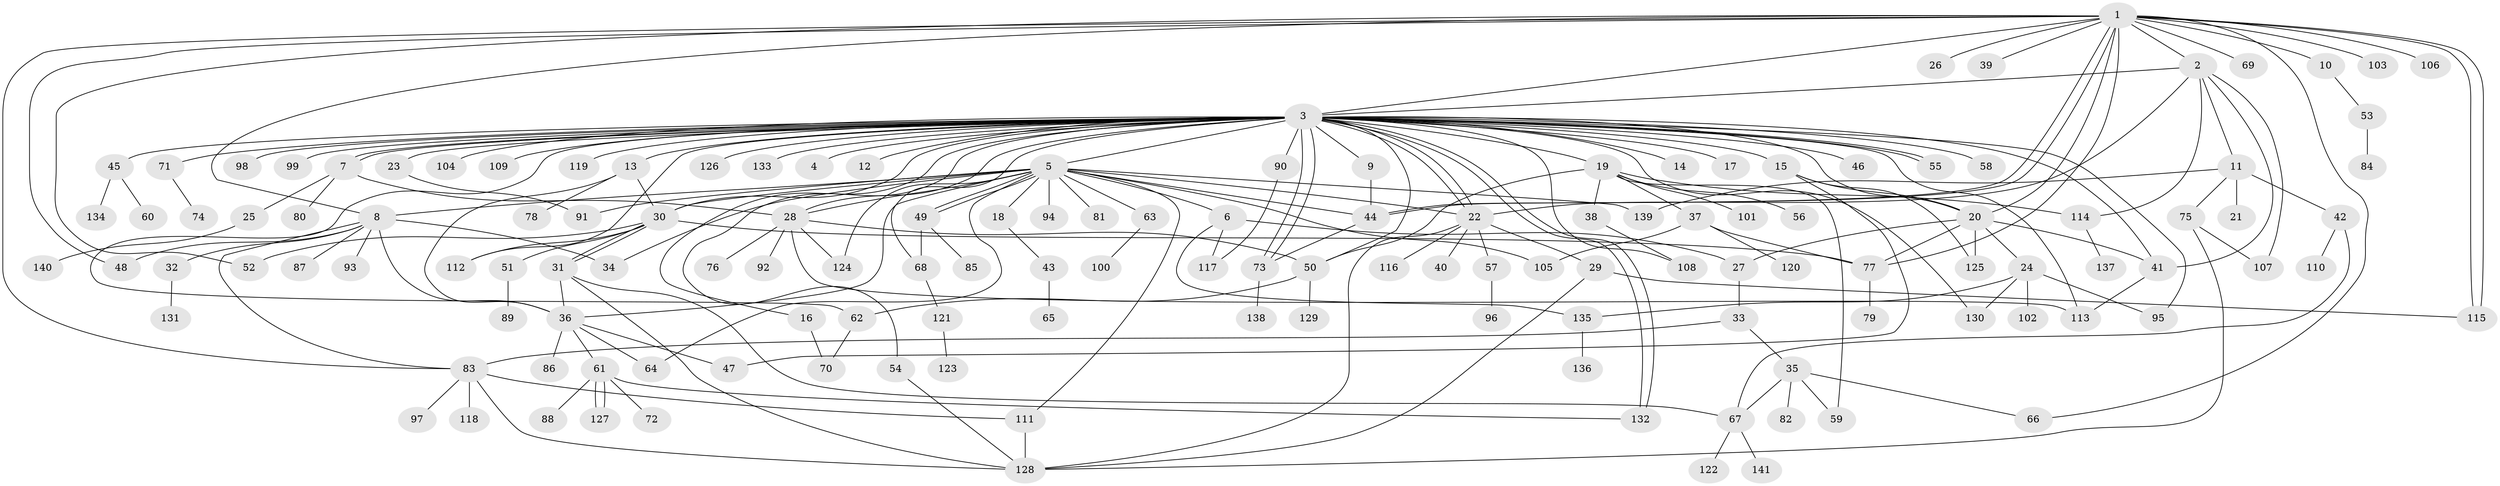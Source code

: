 // coarse degree distribution, {16: 0.014084507042253521, 7: 0.07042253521126761, 22: 0.014084507042253521, 5: 0.028169014084507043, 19: 0.014084507042253521, 4: 0.11267605633802817, 3: 0.09859154929577464, 8: 0.028169014084507043, 2: 0.2535211267605634, 6: 0.04225352112676056, 1: 0.323943661971831}
// Generated by graph-tools (version 1.1) at 2025/43/03/06/25 01:43:19]
// undirected, 141 vertices, 212 edges
graph export_dot {
graph [start="1"]
  node [color=gray90,style=filled];
  1;
  2;
  3;
  4;
  5;
  6;
  7;
  8;
  9;
  10;
  11;
  12;
  13;
  14;
  15;
  16;
  17;
  18;
  19;
  20;
  21;
  22;
  23;
  24;
  25;
  26;
  27;
  28;
  29;
  30;
  31;
  32;
  33;
  34;
  35;
  36;
  37;
  38;
  39;
  40;
  41;
  42;
  43;
  44;
  45;
  46;
  47;
  48;
  49;
  50;
  51;
  52;
  53;
  54;
  55;
  56;
  57;
  58;
  59;
  60;
  61;
  62;
  63;
  64;
  65;
  66;
  67;
  68;
  69;
  70;
  71;
  72;
  73;
  74;
  75;
  76;
  77;
  78;
  79;
  80;
  81;
  82;
  83;
  84;
  85;
  86;
  87;
  88;
  89;
  90;
  91;
  92;
  93;
  94;
  95;
  96;
  97;
  98;
  99;
  100;
  101;
  102;
  103;
  104;
  105;
  106;
  107;
  108;
  109;
  110;
  111;
  112;
  113;
  114;
  115;
  116;
  117;
  118;
  119;
  120;
  121;
  122;
  123;
  124;
  125;
  126;
  127;
  128;
  129;
  130;
  131;
  132;
  133;
  134;
  135;
  136;
  137;
  138;
  139;
  140;
  141;
  1 -- 2;
  1 -- 3;
  1 -- 8;
  1 -- 10;
  1 -- 20;
  1 -- 26;
  1 -- 39;
  1 -- 44;
  1 -- 44;
  1 -- 48;
  1 -- 52;
  1 -- 66;
  1 -- 69;
  1 -- 77;
  1 -- 83;
  1 -- 103;
  1 -- 106;
  1 -- 115;
  1 -- 115;
  2 -- 3;
  2 -- 11;
  2 -- 22;
  2 -- 41;
  2 -- 107;
  2 -- 114;
  3 -- 4;
  3 -- 5;
  3 -- 7;
  3 -- 7;
  3 -- 9;
  3 -- 12;
  3 -- 13;
  3 -- 14;
  3 -- 15;
  3 -- 16;
  3 -- 17;
  3 -- 19;
  3 -- 20;
  3 -- 22;
  3 -- 22;
  3 -- 23;
  3 -- 28;
  3 -- 30;
  3 -- 41;
  3 -- 45;
  3 -- 46;
  3 -- 50;
  3 -- 54;
  3 -- 55;
  3 -- 55;
  3 -- 58;
  3 -- 62;
  3 -- 68;
  3 -- 71;
  3 -- 73;
  3 -- 73;
  3 -- 90;
  3 -- 95;
  3 -- 98;
  3 -- 99;
  3 -- 104;
  3 -- 108;
  3 -- 109;
  3 -- 112;
  3 -- 113;
  3 -- 119;
  3 -- 126;
  3 -- 130;
  3 -- 132;
  3 -- 132;
  3 -- 133;
  5 -- 6;
  5 -- 8;
  5 -- 18;
  5 -- 22;
  5 -- 28;
  5 -- 30;
  5 -- 34;
  5 -- 36;
  5 -- 44;
  5 -- 49;
  5 -- 49;
  5 -- 63;
  5 -- 64;
  5 -- 81;
  5 -- 91;
  5 -- 94;
  5 -- 105;
  5 -- 111;
  5 -- 124;
  5 -- 139;
  6 -- 27;
  6 -- 117;
  6 -- 135;
  7 -- 25;
  7 -- 28;
  7 -- 80;
  8 -- 32;
  8 -- 34;
  8 -- 36;
  8 -- 48;
  8 -- 83;
  8 -- 87;
  8 -- 93;
  9 -- 44;
  10 -- 53;
  11 -- 21;
  11 -- 42;
  11 -- 75;
  11 -- 139;
  13 -- 30;
  13 -- 36;
  13 -- 78;
  15 -- 20;
  15 -- 47;
  15 -- 125;
  16 -- 70;
  18 -- 43;
  19 -- 37;
  19 -- 38;
  19 -- 50;
  19 -- 56;
  19 -- 59;
  19 -- 101;
  19 -- 114;
  20 -- 24;
  20 -- 27;
  20 -- 41;
  20 -- 77;
  20 -- 125;
  22 -- 29;
  22 -- 40;
  22 -- 57;
  22 -- 116;
  22 -- 128;
  23 -- 91;
  24 -- 95;
  24 -- 102;
  24 -- 130;
  24 -- 135;
  25 -- 140;
  27 -- 33;
  28 -- 50;
  28 -- 76;
  28 -- 92;
  28 -- 113;
  28 -- 124;
  29 -- 115;
  29 -- 128;
  30 -- 31;
  30 -- 31;
  30 -- 51;
  30 -- 52;
  30 -- 77;
  30 -- 112;
  31 -- 36;
  31 -- 67;
  31 -- 128;
  32 -- 131;
  33 -- 35;
  33 -- 83;
  35 -- 59;
  35 -- 66;
  35 -- 67;
  35 -- 82;
  36 -- 47;
  36 -- 61;
  36 -- 64;
  36 -- 86;
  37 -- 77;
  37 -- 105;
  37 -- 120;
  38 -- 108;
  41 -- 113;
  42 -- 67;
  42 -- 110;
  43 -- 65;
  44 -- 73;
  45 -- 60;
  45 -- 134;
  49 -- 68;
  49 -- 85;
  50 -- 62;
  50 -- 129;
  51 -- 89;
  53 -- 84;
  54 -- 128;
  57 -- 96;
  61 -- 72;
  61 -- 88;
  61 -- 127;
  61 -- 127;
  61 -- 132;
  62 -- 70;
  63 -- 100;
  67 -- 122;
  67 -- 141;
  68 -- 121;
  71 -- 74;
  73 -- 138;
  75 -- 107;
  75 -- 128;
  77 -- 79;
  83 -- 97;
  83 -- 111;
  83 -- 118;
  83 -- 128;
  90 -- 117;
  111 -- 128;
  114 -- 137;
  121 -- 123;
  135 -- 136;
}

